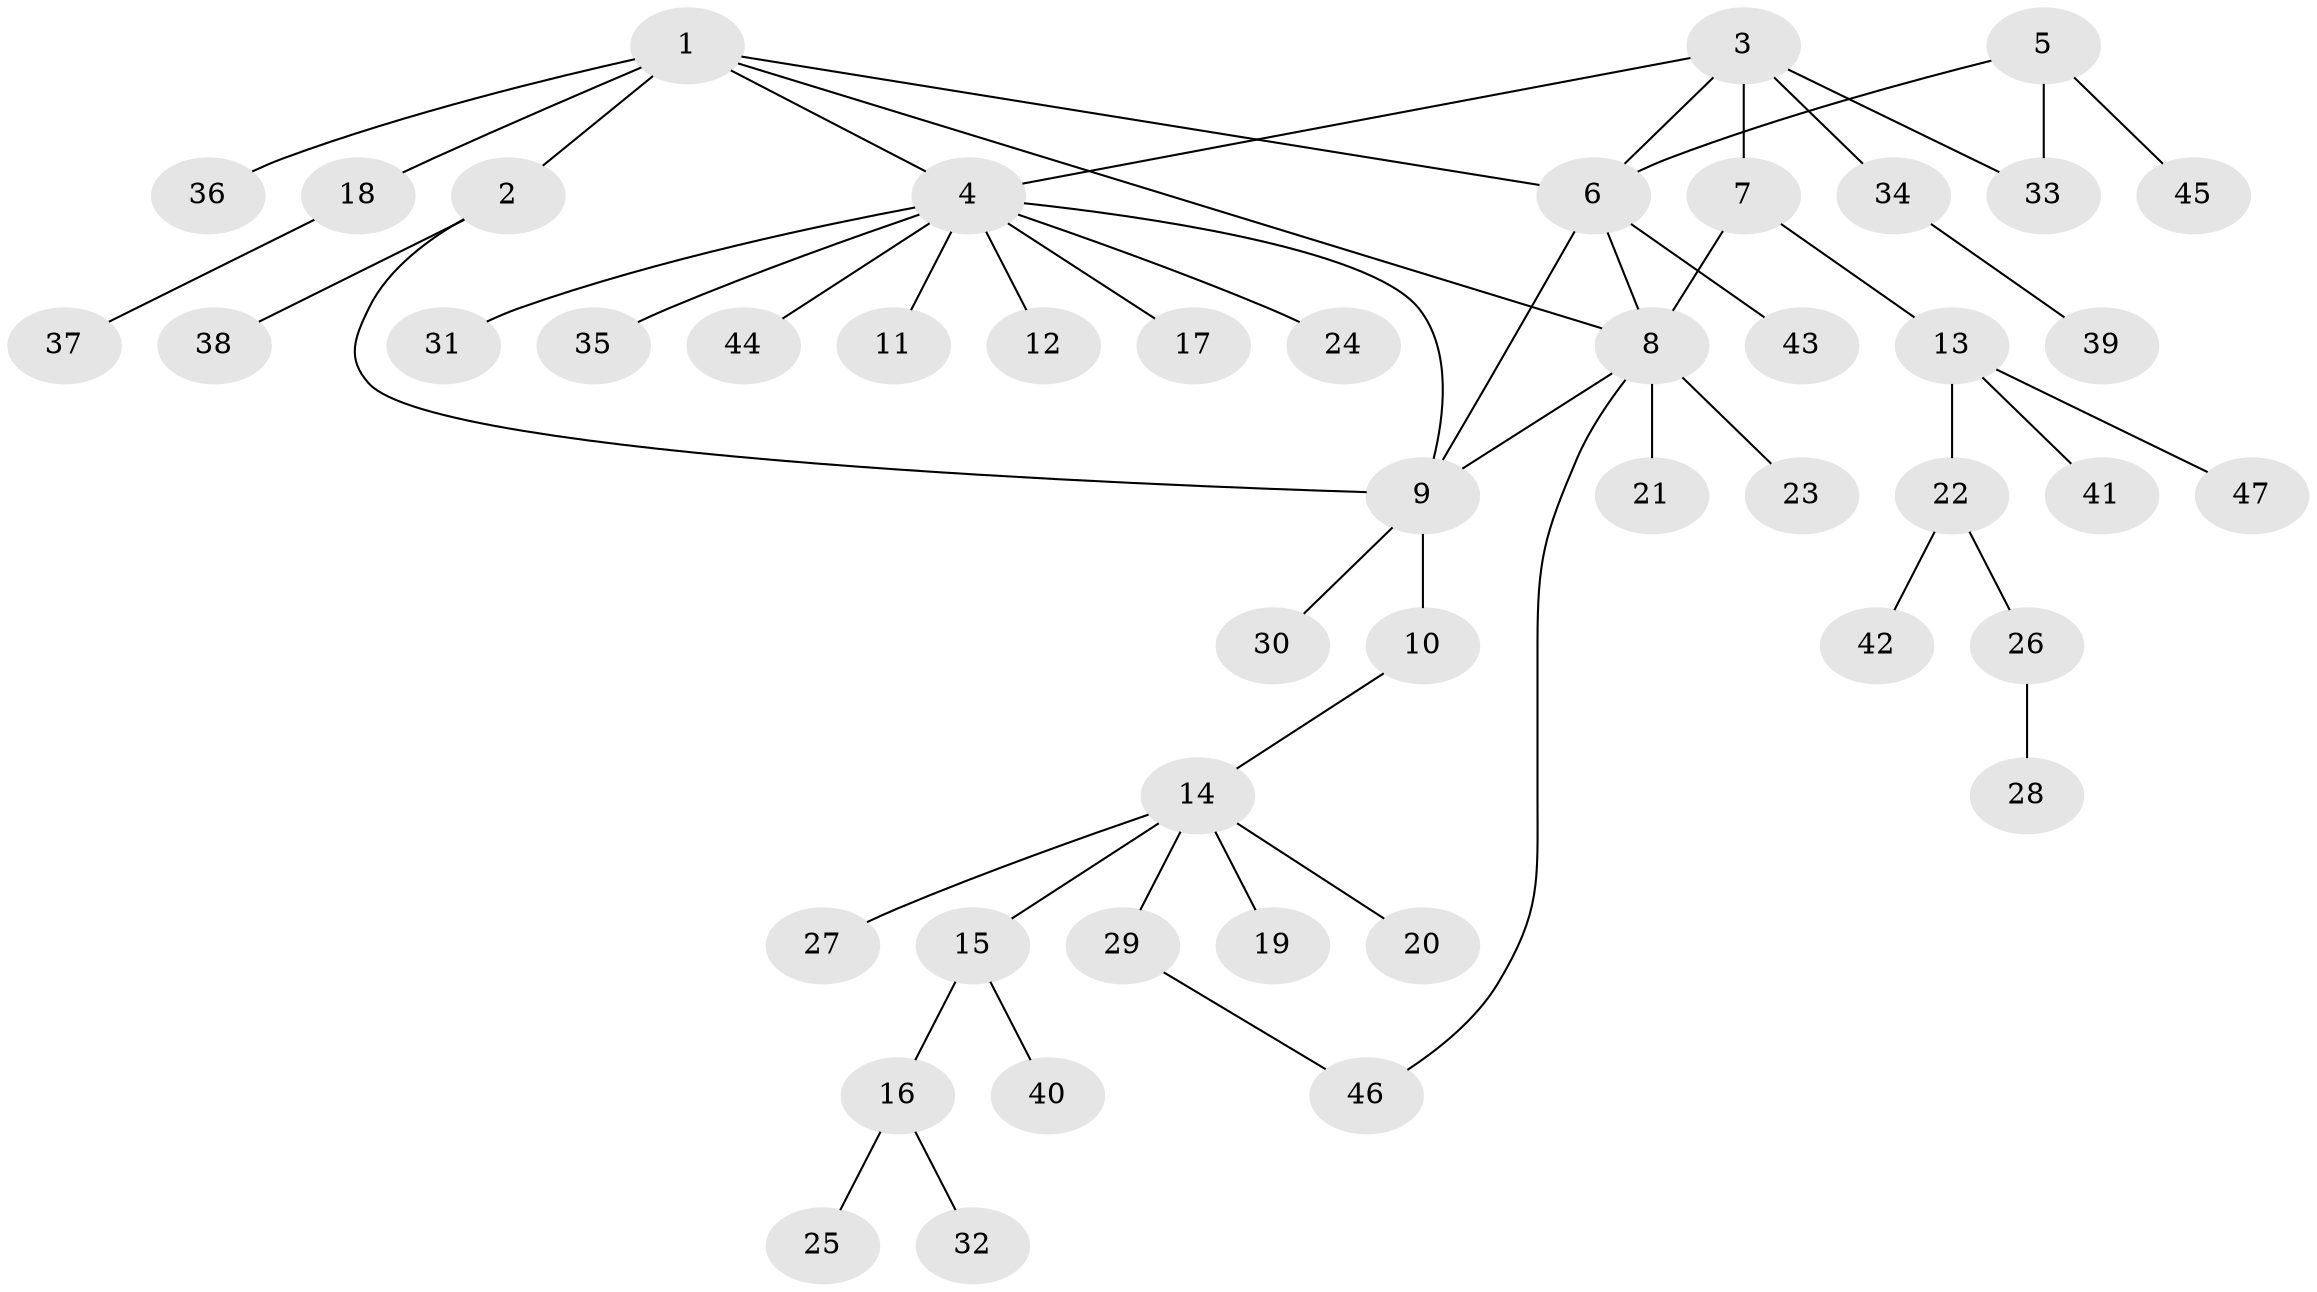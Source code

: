 // coarse degree distribution, {5: 0.2, 2: 0.4, 4: 0.06666666666666667, 3: 0.06666666666666667, 1: 0.26666666666666666}
// Generated by graph-tools (version 1.1) at 2025/52/03/04/25 22:52:37]
// undirected, 47 vertices, 54 edges
graph export_dot {
  node [color=gray90,style=filled];
  1;
  2;
  3;
  4;
  5;
  6;
  7;
  8;
  9;
  10;
  11;
  12;
  13;
  14;
  15;
  16;
  17;
  18;
  19;
  20;
  21;
  22;
  23;
  24;
  25;
  26;
  27;
  28;
  29;
  30;
  31;
  32;
  33;
  34;
  35;
  36;
  37;
  38;
  39;
  40;
  41;
  42;
  43;
  44;
  45;
  46;
  47;
  1 -- 2;
  1 -- 4;
  1 -- 6;
  1 -- 8;
  1 -- 18;
  1 -- 36;
  2 -- 9;
  2 -- 38;
  3 -- 4;
  3 -- 6;
  3 -- 7;
  3 -- 33;
  3 -- 34;
  4 -- 9;
  4 -- 11;
  4 -- 12;
  4 -- 17;
  4 -- 24;
  4 -- 31;
  4 -- 35;
  4 -- 44;
  5 -- 6;
  5 -- 33;
  5 -- 45;
  6 -- 8;
  6 -- 9;
  6 -- 43;
  7 -- 8;
  7 -- 13;
  8 -- 9;
  8 -- 21;
  8 -- 23;
  8 -- 46;
  9 -- 10;
  9 -- 30;
  10 -- 14;
  13 -- 22;
  13 -- 41;
  13 -- 47;
  14 -- 15;
  14 -- 19;
  14 -- 20;
  14 -- 27;
  14 -- 29;
  15 -- 16;
  15 -- 40;
  16 -- 25;
  16 -- 32;
  18 -- 37;
  22 -- 26;
  22 -- 42;
  26 -- 28;
  29 -- 46;
  34 -- 39;
}
